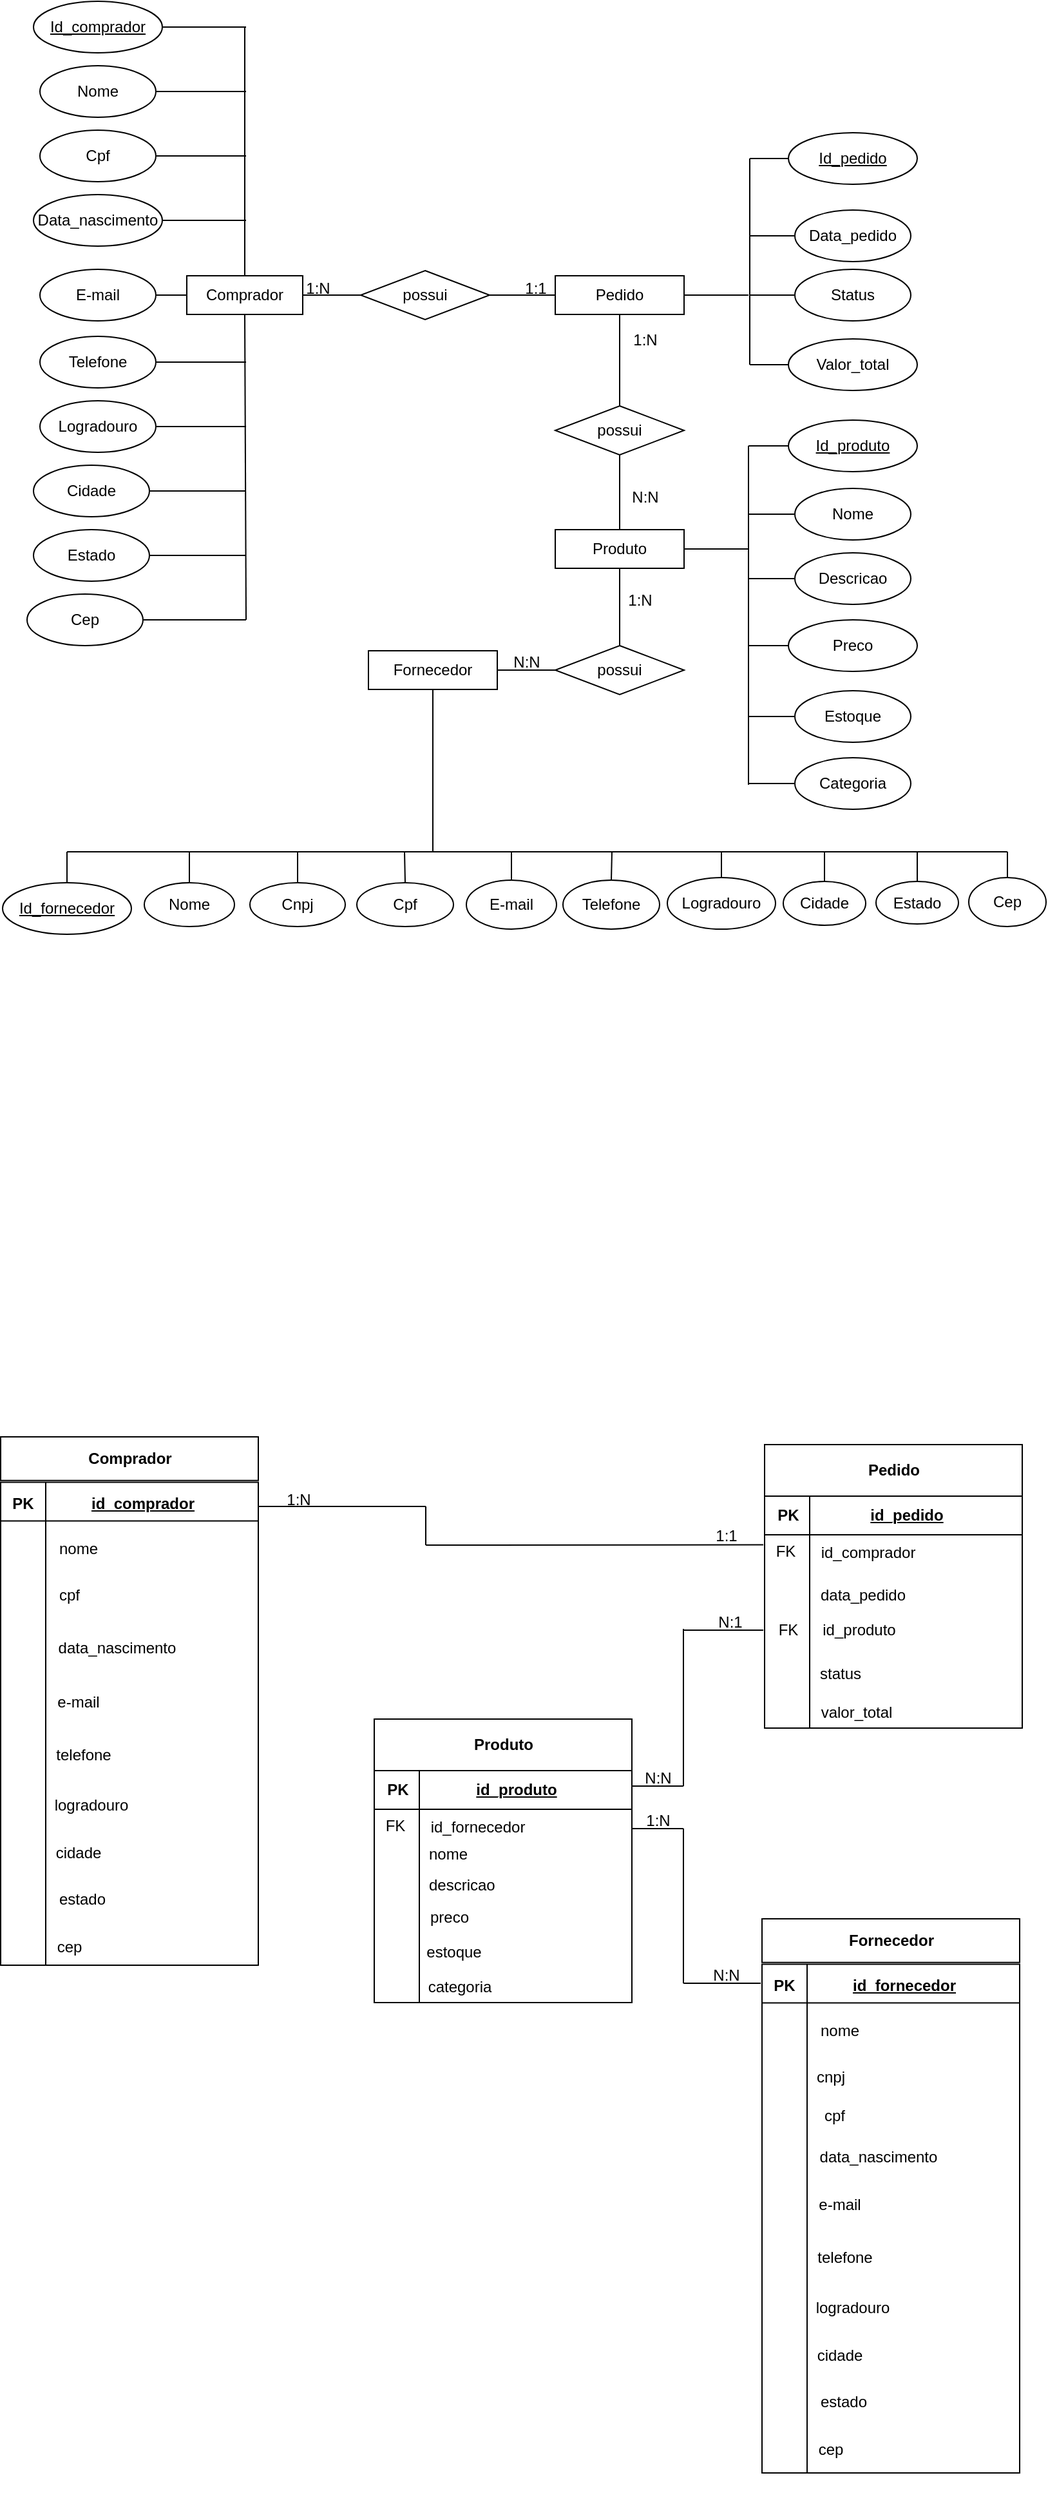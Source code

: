 <mxfile version="28.2.0">
  <diagram name="Page-1" id="klOW0fWomTTRHvFjrmOq">
    <mxGraphModel dx="1186" dy="760" grid="1" gridSize="10" guides="1" tooltips="1" connect="1" arrows="1" fold="1" page="1" pageScale="1" pageWidth="827" pageHeight="1169" math="0" shadow="0">
      <root>
        <mxCell id="0" />
        <mxCell id="1" parent="0" />
        <mxCell id="5cNKuP7w2Ry2RBboYxml-1" value="Comprador" style="rounded=0;whiteSpace=wrap;html=1;" vertex="1" parent="1">
          <mxGeometry x="154" y="293" width="90" height="30" as="geometry" />
        </mxCell>
        <mxCell id="5cNKuP7w2Ry2RBboYxml-2" value="&lt;u&gt;Id_comprador&lt;/u&gt;" style="ellipse;whiteSpace=wrap;html=1;" vertex="1" parent="1">
          <mxGeometry x="35" y="80" width="100" height="40" as="geometry" />
        </mxCell>
        <mxCell id="5cNKuP7w2Ry2RBboYxml-3" value="E-mail" style="ellipse;whiteSpace=wrap;html=1;" vertex="1" parent="1">
          <mxGeometry x="40" y="288" width="90" height="40" as="geometry" />
        </mxCell>
        <mxCell id="5cNKuP7w2Ry2RBboYxml-4" value="Nome" style="ellipse;whiteSpace=wrap;html=1;" vertex="1" parent="1">
          <mxGeometry x="40" y="130" width="90" height="40" as="geometry" />
        </mxCell>
        <mxCell id="5cNKuP7w2Ry2RBboYxml-5" value="Cpf" style="ellipse;whiteSpace=wrap;html=1;" vertex="1" parent="1">
          <mxGeometry x="40" y="180" width="90" height="40" as="geometry" />
        </mxCell>
        <mxCell id="5cNKuP7w2Ry2RBboYxml-6" value="Data_nascimento" style="ellipse;whiteSpace=wrap;html=1;" vertex="1" parent="1">
          <mxGeometry x="35" y="230" width="100" height="40" as="geometry" />
        </mxCell>
        <mxCell id="5cNKuP7w2Ry2RBboYxml-7" value="Telefone" style="ellipse;whiteSpace=wrap;html=1;" vertex="1" parent="1">
          <mxGeometry x="40" y="340" width="90" height="40" as="geometry" />
        </mxCell>
        <mxCell id="5cNKuP7w2Ry2RBboYxml-8" value="Logradouro" style="ellipse;whiteSpace=wrap;html=1;" vertex="1" parent="1">
          <mxGeometry x="40" y="390" width="90" height="40" as="geometry" />
        </mxCell>
        <mxCell id="5cNKuP7w2Ry2RBboYxml-9" value="Cidade" style="ellipse;whiteSpace=wrap;html=1;" vertex="1" parent="1">
          <mxGeometry x="35" y="440" width="90" height="40" as="geometry" />
        </mxCell>
        <mxCell id="5cNKuP7w2Ry2RBboYxml-10" value="Estado" style="ellipse;whiteSpace=wrap;html=1;" vertex="1" parent="1">
          <mxGeometry x="35" y="490" width="90" height="40" as="geometry" />
        </mxCell>
        <mxCell id="5cNKuP7w2Ry2RBboYxml-11" value="Cep" style="ellipse;whiteSpace=wrap;html=1;" vertex="1" parent="1">
          <mxGeometry x="30" y="540" width="90" height="40" as="geometry" />
        </mxCell>
        <mxCell id="5cNKuP7w2Ry2RBboYxml-12" style="edgeStyle=orthogonalEdgeStyle;rounded=0;orthogonalLoop=1;jettySize=auto;html=1;exitX=0.5;exitY=1;exitDx=0;exitDy=0;" edge="1" parent="1" source="5cNKuP7w2Ry2RBboYxml-10" target="5cNKuP7w2Ry2RBboYxml-10">
          <mxGeometry relative="1" as="geometry" />
        </mxCell>
        <mxCell id="5cNKuP7w2Ry2RBboYxml-13" value="" style="endArrow=none;html=1;rounded=0;exitX=1;exitY=0.5;exitDx=0;exitDy=0;" edge="1" parent="1" source="5cNKuP7w2Ry2RBboYxml-2">
          <mxGeometry width="50" height="50" relative="1" as="geometry">
            <mxPoint x="250" y="130" as="sourcePoint" />
            <mxPoint x="200" y="100" as="targetPoint" />
          </mxGeometry>
        </mxCell>
        <mxCell id="5cNKuP7w2Ry2RBboYxml-14" value="" style="endArrow=none;html=1;rounded=0;exitX=0.5;exitY=0;exitDx=0;exitDy=0;" edge="1" parent="1" source="5cNKuP7w2Ry2RBboYxml-1">
          <mxGeometry width="50" height="50" relative="1" as="geometry">
            <mxPoint x="530" y="350" as="sourcePoint" />
            <mxPoint x="199" y="100" as="targetPoint" />
          </mxGeometry>
        </mxCell>
        <mxCell id="5cNKuP7w2Ry2RBboYxml-15" value="" style="endArrow=none;html=1;rounded=0;exitX=1;exitY=0.5;exitDx=0;exitDy=0;" edge="1" parent="1" source="5cNKuP7w2Ry2RBboYxml-4">
          <mxGeometry width="50" height="50" relative="1" as="geometry">
            <mxPoint x="530" y="250" as="sourcePoint" />
            <mxPoint x="200" y="150" as="targetPoint" />
          </mxGeometry>
        </mxCell>
        <mxCell id="5cNKuP7w2Ry2RBboYxml-16" value="" style="endArrow=none;html=1;rounded=0;exitX=1;exitY=0.5;exitDx=0;exitDy=0;" edge="1" parent="1" source="5cNKuP7w2Ry2RBboYxml-5">
          <mxGeometry width="50" height="50" relative="1" as="geometry">
            <mxPoint x="530" y="150" as="sourcePoint" />
            <mxPoint x="200" y="200" as="targetPoint" />
          </mxGeometry>
        </mxCell>
        <mxCell id="5cNKuP7w2Ry2RBboYxml-17" value="" style="endArrow=none;html=1;rounded=0;exitX=1;exitY=0.5;exitDx=0;exitDy=0;" edge="1" parent="1" source="5cNKuP7w2Ry2RBboYxml-6">
          <mxGeometry width="50" height="50" relative="1" as="geometry">
            <mxPoint x="530" y="150" as="sourcePoint" />
            <mxPoint x="200" y="250" as="targetPoint" />
          </mxGeometry>
        </mxCell>
        <mxCell id="5cNKuP7w2Ry2RBboYxml-18" value="" style="endArrow=none;html=1;rounded=0;exitX=1;exitY=0.5;exitDx=0;exitDy=0;entryX=0;entryY=0.5;entryDx=0;entryDy=0;" edge="1" parent="1" source="5cNKuP7w2Ry2RBboYxml-3" target="5cNKuP7w2Ry2RBboYxml-1">
          <mxGeometry width="50" height="50" relative="1" as="geometry">
            <mxPoint x="530" y="450" as="sourcePoint" />
            <mxPoint x="154" y="297" as="targetPoint" />
          </mxGeometry>
        </mxCell>
        <mxCell id="5cNKuP7w2Ry2RBboYxml-19" value="" style="endArrow=none;html=1;rounded=0;entryX=0.5;entryY=1;entryDx=0;entryDy=0;" edge="1" parent="1" target="5cNKuP7w2Ry2RBboYxml-1">
          <mxGeometry width="50" height="50" relative="1" as="geometry">
            <mxPoint x="200" y="560" as="sourcePoint" />
            <mxPoint x="580" y="400" as="targetPoint" />
          </mxGeometry>
        </mxCell>
        <mxCell id="5cNKuP7w2Ry2RBboYxml-20" value="" style="endArrow=none;html=1;rounded=0;exitX=1;exitY=0.5;exitDx=0;exitDy=0;" edge="1" parent="1" source="5cNKuP7w2Ry2RBboYxml-11">
          <mxGeometry width="50" height="50" relative="1" as="geometry">
            <mxPoint x="530" y="450" as="sourcePoint" />
            <mxPoint x="200" y="560" as="targetPoint" />
          </mxGeometry>
        </mxCell>
        <mxCell id="5cNKuP7w2Ry2RBboYxml-21" value="" style="endArrow=none;html=1;rounded=0;exitX=1;exitY=0.5;exitDx=0;exitDy=0;" edge="1" parent="1" source="5cNKuP7w2Ry2RBboYxml-10">
          <mxGeometry width="50" height="50" relative="1" as="geometry">
            <mxPoint x="530" y="450" as="sourcePoint" />
            <mxPoint x="200" y="510" as="targetPoint" />
          </mxGeometry>
        </mxCell>
        <mxCell id="5cNKuP7w2Ry2RBboYxml-22" value="" style="endArrow=none;html=1;rounded=0;exitX=1;exitY=0.5;exitDx=0;exitDy=0;" edge="1" parent="1" source="5cNKuP7w2Ry2RBboYxml-9">
          <mxGeometry width="50" height="50" relative="1" as="geometry">
            <mxPoint x="530" y="450" as="sourcePoint" />
            <mxPoint x="200" y="460" as="targetPoint" />
          </mxGeometry>
        </mxCell>
        <mxCell id="5cNKuP7w2Ry2RBboYxml-23" value="possui" style="rhombus;whiteSpace=wrap;html=1;" vertex="1" parent="1">
          <mxGeometry x="289" y="289" width="100" height="38" as="geometry" />
        </mxCell>
        <mxCell id="5cNKuP7w2Ry2RBboYxml-24" value="" style="endArrow=none;html=1;rounded=0;exitX=1;exitY=0.5;exitDx=0;exitDy=0;" edge="1" parent="1" source="5cNKuP7w2Ry2RBboYxml-8">
          <mxGeometry width="50" height="50" relative="1" as="geometry">
            <mxPoint x="530" y="450" as="sourcePoint" />
            <mxPoint x="200" y="410" as="targetPoint" />
          </mxGeometry>
        </mxCell>
        <mxCell id="5cNKuP7w2Ry2RBboYxml-25" value="" style="endArrow=none;html=1;rounded=0;exitX=1;exitY=0.5;exitDx=0;exitDy=0;" edge="1" parent="1" source="5cNKuP7w2Ry2RBboYxml-7">
          <mxGeometry width="50" height="50" relative="1" as="geometry">
            <mxPoint x="320" y="460" as="sourcePoint" />
            <mxPoint x="200" y="360" as="targetPoint" />
          </mxGeometry>
        </mxCell>
        <mxCell id="5cNKuP7w2Ry2RBboYxml-26" value="" style="endArrow=none;html=1;rounded=0;exitX=1;exitY=0.5;exitDx=0;exitDy=0;entryX=0;entryY=0.5;entryDx=0;entryDy=0;" edge="1" parent="1" source="5cNKuP7w2Ry2RBboYxml-1" target="5cNKuP7w2Ry2RBboYxml-23">
          <mxGeometry width="50" height="50" relative="1" as="geometry">
            <mxPoint x="320" y="460" as="sourcePoint" />
            <mxPoint x="370" y="410" as="targetPoint" />
          </mxGeometry>
        </mxCell>
        <mxCell id="5cNKuP7w2Ry2RBboYxml-27" value="1:N" style="text;html=1;align=center;verticalAlign=middle;whiteSpace=wrap;rounded=0;" vertex="1" parent="1">
          <mxGeometry x="226" y="288" width="60" height="30" as="geometry" />
        </mxCell>
        <mxCell id="5cNKuP7w2Ry2RBboYxml-28" value="Pedido" style="rounded=0;whiteSpace=wrap;html=1;" vertex="1" parent="1">
          <mxGeometry x="440" y="293" width="100" height="30" as="geometry" />
        </mxCell>
        <mxCell id="5cNKuP7w2Ry2RBboYxml-29" value="" style="endArrow=none;html=1;rounded=0;entryX=1;entryY=0.5;entryDx=0;entryDy=0;exitX=0;exitY=0.5;exitDx=0;exitDy=0;" edge="1" parent="1" source="5cNKuP7w2Ry2RBboYxml-28" target="5cNKuP7w2Ry2RBboYxml-23">
          <mxGeometry width="50" height="50" relative="1" as="geometry">
            <mxPoint x="320" y="460" as="sourcePoint" />
            <mxPoint x="370" y="410" as="targetPoint" />
          </mxGeometry>
        </mxCell>
        <mxCell id="5cNKuP7w2Ry2RBboYxml-30" value="1:1" style="text;html=1;align=center;verticalAlign=middle;whiteSpace=wrap;rounded=0;" vertex="1" parent="1">
          <mxGeometry x="395" y="288" width="60" height="30" as="geometry" />
        </mxCell>
        <mxCell id="5cNKuP7w2Ry2RBboYxml-31" value="&lt;u&gt;Id_pedido&lt;/u&gt;" style="ellipse;whiteSpace=wrap;html=1;" vertex="1" parent="1">
          <mxGeometry x="621" y="182" width="100" height="40" as="geometry" />
        </mxCell>
        <mxCell id="5cNKuP7w2Ry2RBboYxml-32" value="Data_pedido" style="ellipse;whiteSpace=wrap;html=1;" vertex="1" parent="1">
          <mxGeometry x="626" y="242" width="90" height="40" as="geometry" />
        </mxCell>
        <mxCell id="5cNKuP7w2Ry2RBboYxml-33" value="Status" style="ellipse;whiteSpace=wrap;html=1;" vertex="1" parent="1">
          <mxGeometry x="626" y="288" width="90" height="40" as="geometry" />
        </mxCell>
        <mxCell id="5cNKuP7w2Ry2RBboYxml-34" value="Valor_total" style="ellipse;whiteSpace=wrap;html=1;" vertex="1" parent="1">
          <mxGeometry x="621" y="342" width="100" height="40" as="geometry" />
        </mxCell>
        <mxCell id="5cNKuP7w2Ry2RBboYxml-35" value="" style="endArrow=none;html=1;rounded=0;" edge="1" parent="1">
          <mxGeometry width="50" height="50" relative="1" as="geometry">
            <mxPoint x="591" y="362" as="sourcePoint" />
            <mxPoint x="591" y="202" as="targetPoint" />
          </mxGeometry>
        </mxCell>
        <mxCell id="5cNKuP7w2Ry2RBboYxml-36" value="" style="endArrow=none;html=1;rounded=0;exitX=0;exitY=0.5;exitDx=0;exitDy=0;" edge="1" parent="1" source="5cNKuP7w2Ry2RBboYxml-34">
          <mxGeometry width="50" height="50" relative="1" as="geometry">
            <mxPoint x="561" y="412" as="sourcePoint" />
            <mxPoint x="591" y="362" as="targetPoint" />
          </mxGeometry>
        </mxCell>
        <mxCell id="5cNKuP7w2Ry2RBboYxml-37" value="" style="endArrow=none;html=1;rounded=0;exitX=0;exitY=0.5;exitDx=0;exitDy=0;" edge="1" parent="1" source="5cNKuP7w2Ry2RBboYxml-31">
          <mxGeometry width="50" height="50" relative="1" as="geometry">
            <mxPoint x="561" y="412" as="sourcePoint" />
            <mxPoint x="591" y="202" as="targetPoint" />
          </mxGeometry>
        </mxCell>
        <mxCell id="5cNKuP7w2Ry2RBboYxml-38" value="" style="endArrow=none;html=1;rounded=0;entryX=0;entryY=0.5;entryDx=0;entryDy=0;" edge="1" parent="1" target="5cNKuP7w2Ry2RBboYxml-32">
          <mxGeometry width="50" height="50" relative="1" as="geometry">
            <mxPoint x="591" y="262" as="sourcePoint" />
            <mxPoint x="611" y="362" as="targetPoint" />
          </mxGeometry>
        </mxCell>
        <mxCell id="5cNKuP7w2Ry2RBboYxml-39" value="" style="endArrow=none;html=1;rounded=0;entryX=0;entryY=0.5;entryDx=0;entryDy=0;" edge="1" parent="1" target="5cNKuP7w2Ry2RBboYxml-33">
          <mxGeometry width="50" height="50" relative="1" as="geometry">
            <mxPoint x="591" y="308" as="sourcePoint" />
            <mxPoint x="611" y="368" as="targetPoint" />
          </mxGeometry>
        </mxCell>
        <mxCell id="5cNKuP7w2Ry2RBboYxml-40" value="" style="endArrow=none;html=1;rounded=0;exitX=1;exitY=0.5;exitDx=0;exitDy=0;" edge="1" parent="1" source="5cNKuP7w2Ry2RBboYxml-28">
          <mxGeometry width="50" height="50" relative="1" as="geometry">
            <mxPoint x="530" y="430" as="sourcePoint" />
            <mxPoint x="590" y="308" as="targetPoint" />
          </mxGeometry>
        </mxCell>
        <mxCell id="5cNKuP7w2Ry2RBboYxml-41" value="possui" style="rhombus;whiteSpace=wrap;html=1;" vertex="1" parent="1">
          <mxGeometry x="440" y="394" width="100" height="38" as="geometry" />
        </mxCell>
        <mxCell id="5cNKuP7w2Ry2RBboYxml-42" value="" style="endArrow=none;html=1;rounded=0;entryX=0.5;entryY=1;entryDx=0;entryDy=0;exitX=0.5;exitY=0;exitDx=0;exitDy=0;" edge="1" parent="1" source="5cNKuP7w2Ry2RBboYxml-41" target="5cNKuP7w2Ry2RBboYxml-28">
          <mxGeometry width="50" height="50" relative="1" as="geometry">
            <mxPoint x="530" y="430" as="sourcePoint" />
            <mxPoint x="580" y="380" as="targetPoint" />
          </mxGeometry>
        </mxCell>
        <mxCell id="5cNKuP7w2Ry2RBboYxml-43" value="1:N" style="text;html=1;align=center;verticalAlign=middle;whiteSpace=wrap;rounded=0;" vertex="1" parent="1">
          <mxGeometry x="480" y="328" width="60" height="30" as="geometry" />
        </mxCell>
        <mxCell id="5cNKuP7w2Ry2RBboYxml-44" value="Produto" style="rounded=0;whiteSpace=wrap;html=1;" vertex="1" parent="1">
          <mxGeometry x="440" y="490" width="100" height="30" as="geometry" />
        </mxCell>
        <mxCell id="5cNKuP7w2Ry2RBboYxml-45" value="" style="endArrow=none;html=1;rounded=0;exitX=0.5;exitY=1;exitDx=0;exitDy=0;entryX=0.5;entryY=0;entryDx=0;entryDy=0;" edge="1" parent="1" source="5cNKuP7w2Ry2RBboYxml-41" target="5cNKuP7w2Ry2RBboYxml-44">
          <mxGeometry width="50" height="50" relative="1" as="geometry">
            <mxPoint x="530" y="430" as="sourcePoint" />
            <mxPoint x="580" y="380" as="targetPoint" />
          </mxGeometry>
        </mxCell>
        <mxCell id="5cNKuP7w2Ry2RBboYxml-46" value="N:N" style="text;html=1;align=center;verticalAlign=middle;whiteSpace=wrap;rounded=0;" vertex="1" parent="1">
          <mxGeometry x="480" y="450" width="60" height="30" as="geometry" />
        </mxCell>
        <mxCell id="5cNKuP7w2Ry2RBboYxml-47" value="possui" style="rhombus;whiteSpace=wrap;html=1;" vertex="1" parent="1">
          <mxGeometry x="440" y="580" width="100" height="38" as="geometry" />
        </mxCell>
        <mxCell id="5cNKuP7w2Ry2RBboYxml-48" value="&lt;u&gt;Id_produto&lt;/u&gt;" style="ellipse;whiteSpace=wrap;html=1;" vertex="1" parent="1">
          <mxGeometry x="621" y="405" width="100" height="40" as="geometry" />
        </mxCell>
        <mxCell id="5cNKuP7w2Ry2RBboYxml-49" value="Estoque" style="ellipse;whiteSpace=wrap;html=1;" vertex="1" parent="1">
          <mxGeometry x="626" y="615" width="90" height="40" as="geometry" />
        </mxCell>
        <mxCell id="5cNKuP7w2Ry2RBboYxml-50" value="Nome" style="ellipse;whiteSpace=wrap;html=1;" vertex="1" parent="1">
          <mxGeometry x="626" y="458" width="90" height="40" as="geometry" />
        </mxCell>
        <mxCell id="5cNKuP7w2Ry2RBboYxml-51" value="Descricao" style="ellipse;whiteSpace=wrap;html=1;" vertex="1" parent="1">
          <mxGeometry x="626" y="508" width="90" height="40" as="geometry" />
        </mxCell>
        <mxCell id="5cNKuP7w2Ry2RBboYxml-52" value="Preco" style="ellipse;whiteSpace=wrap;html=1;" vertex="1" parent="1">
          <mxGeometry x="621" y="560" width="100" height="40" as="geometry" />
        </mxCell>
        <mxCell id="5cNKuP7w2Ry2RBboYxml-53" value="Categoria" style="ellipse;whiteSpace=wrap;html=1;" vertex="1" parent="1">
          <mxGeometry x="626" y="667" width="90" height="40" as="geometry" />
        </mxCell>
        <mxCell id="5cNKuP7w2Ry2RBboYxml-54" value="Fornecedor" style="rounded=0;whiteSpace=wrap;html=1;" vertex="1" parent="1">
          <mxGeometry x="295" y="584" width="100" height="30" as="geometry" />
        </mxCell>
        <mxCell id="5cNKuP7w2Ry2RBboYxml-55" value="" style="endArrow=none;html=1;rounded=0;" edge="1" parent="1">
          <mxGeometry width="50" height="50" relative="1" as="geometry">
            <mxPoint x="590" y="688" as="sourcePoint" />
            <mxPoint x="590" y="425" as="targetPoint" />
          </mxGeometry>
        </mxCell>
        <mxCell id="5cNKuP7w2Ry2RBboYxml-56" value="" style="endArrow=none;html=1;rounded=0;exitX=0;exitY=0.5;exitDx=0;exitDy=0;" edge="1" parent="1" source="5cNKuP7w2Ry2RBboYxml-48">
          <mxGeometry width="50" height="50" relative="1" as="geometry">
            <mxPoint x="621" y="424" as="sourcePoint" />
            <mxPoint x="590" y="425" as="targetPoint" />
          </mxGeometry>
        </mxCell>
        <mxCell id="5cNKuP7w2Ry2RBboYxml-57" value="" style="endArrow=none;html=1;rounded=0;entryX=0.5;entryY=1;entryDx=0;entryDy=0;" edge="1" parent="1" source="5cNKuP7w2Ry2RBboYxml-47" target="5cNKuP7w2Ry2RBboYxml-44">
          <mxGeometry width="50" height="50" relative="1" as="geometry">
            <mxPoint x="290" y="480" as="sourcePoint" />
            <mxPoint x="340" y="430" as="targetPoint" />
          </mxGeometry>
        </mxCell>
        <mxCell id="5cNKuP7w2Ry2RBboYxml-58" value="" style="endArrow=none;html=1;rounded=0;exitX=1;exitY=0.5;exitDx=0;exitDy=0;entryX=0;entryY=0.5;entryDx=0;entryDy=0;" edge="1" parent="1" source="5cNKuP7w2Ry2RBboYxml-54" target="5cNKuP7w2Ry2RBboYxml-47">
          <mxGeometry width="50" height="50" relative="1" as="geometry">
            <mxPoint x="290" y="480" as="sourcePoint" />
            <mxPoint x="340" y="430" as="targetPoint" />
          </mxGeometry>
        </mxCell>
        <mxCell id="5cNKuP7w2Ry2RBboYxml-59" value="" style="endArrow=none;html=1;rounded=0;entryX=1;entryY=0.5;entryDx=0;entryDy=0;" edge="1" parent="1" target="5cNKuP7w2Ry2RBboYxml-44">
          <mxGeometry width="50" height="50" relative="1" as="geometry">
            <mxPoint x="590" y="505" as="sourcePoint" />
            <mxPoint x="340" y="430" as="targetPoint" />
          </mxGeometry>
        </mxCell>
        <mxCell id="5cNKuP7w2Ry2RBboYxml-60" value="" style="endArrow=none;html=1;rounded=0;entryX=0;entryY=0.5;entryDx=0;entryDy=0;" edge="1" parent="1" target="5cNKuP7w2Ry2RBboYxml-50">
          <mxGeometry width="50" height="50" relative="1" as="geometry">
            <mxPoint x="590" y="478" as="sourcePoint" />
            <mxPoint x="340" y="408" as="targetPoint" />
          </mxGeometry>
        </mxCell>
        <mxCell id="5cNKuP7w2Ry2RBboYxml-61" value="" style="endArrow=none;html=1;rounded=0;entryX=0;entryY=0.5;entryDx=0;entryDy=0;" edge="1" parent="1" target="5cNKuP7w2Ry2RBboYxml-52">
          <mxGeometry width="50" height="50" relative="1" as="geometry">
            <mxPoint x="590" y="580" as="sourcePoint" />
            <mxPoint x="340" y="408" as="targetPoint" />
          </mxGeometry>
        </mxCell>
        <mxCell id="5cNKuP7w2Ry2RBboYxml-62" value="" style="endArrow=none;html=1;rounded=0;entryX=0;entryY=0.5;entryDx=0;entryDy=0;" edge="1" parent="1" target="5cNKuP7w2Ry2RBboYxml-51">
          <mxGeometry width="50" height="50" relative="1" as="geometry">
            <mxPoint x="590" y="528" as="sourcePoint" />
            <mxPoint x="340" y="408" as="targetPoint" />
          </mxGeometry>
        </mxCell>
        <mxCell id="5cNKuP7w2Ry2RBboYxml-63" value="" style="endArrow=none;html=1;rounded=0;entryX=0;entryY=0.5;entryDx=0;entryDy=0;" edge="1" parent="1" target="5cNKuP7w2Ry2RBboYxml-49">
          <mxGeometry width="50" height="50" relative="1" as="geometry">
            <mxPoint x="590" y="635" as="sourcePoint" />
            <mxPoint x="627" y="634" as="targetPoint" />
          </mxGeometry>
        </mxCell>
        <mxCell id="5cNKuP7w2Ry2RBboYxml-64" value="" style="endArrow=none;html=1;rounded=0;entryX=0;entryY=0.5;entryDx=0;entryDy=0;" edge="1" parent="1">
          <mxGeometry width="50" height="50" relative="1" as="geometry">
            <mxPoint x="590" y="687" as="sourcePoint" />
            <mxPoint x="626" y="687" as="targetPoint" />
          </mxGeometry>
        </mxCell>
        <mxCell id="5cNKuP7w2Ry2RBboYxml-65" value="&lt;u&gt;Id_fornecedor&lt;/u&gt;" style="ellipse;whiteSpace=wrap;html=1;" vertex="1" parent="1">
          <mxGeometry x="11" y="764" width="100" height="40" as="geometry" />
        </mxCell>
        <mxCell id="5cNKuP7w2Ry2RBboYxml-66" value="E-mail" style="ellipse;whiteSpace=wrap;html=1;" vertex="1" parent="1">
          <mxGeometry x="371" y="762" width="70" height="38" as="geometry" />
        </mxCell>
        <mxCell id="5cNKuP7w2Ry2RBboYxml-67" value="Nome" style="ellipse;whiteSpace=wrap;html=1;" vertex="1" parent="1">
          <mxGeometry x="121" y="764" width="70" height="34" as="geometry" />
        </mxCell>
        <mxCell id="5cNKuP7w2Ry2RBboYxml-68" value="Cnpj" style="ellipse;whiteSpace=wrap;html=1;" vertex="1" parent="1">
          <mxGeometry x="203" y="764" width="74" height="34" as="geometry" />
        </mxCell>
        <mxCell id="5cNKuP7w2Ry2RBboYxml-69" value="Cpf" style="ellipse;whiteSpace=wrap;html=1;" vertex="1" parent="1">
          <mxGeometry x="286" y="764" width="75" height="34" as="geometry" />
        </mxCell>
        <mxCell id="5cNKuP7w2Ry2RBboYxml-70" value="Telefone" style="ellipse;whiteSpace=wrap;html=1;" vertex="1" parent="1">
          <mxGeometry x="446" y="762" width="75" height="38" as="geometry" />
        </mxCell>
        <mxCell id="5cNKuP7w2Ry2RBboYxml-71" value="Logradouro" style="ellipse;whiteSpace=wrap;html=1;" vertex="1" parent="1">
          <mxGeometry x="527" y="760" width="84" height="40" as="geometry" />
        </mxCell>
        <mxCell id="5cNKuP7w2Ry2RBboYxml-72" value="Cidade" style="ellipse;whiteSpace=wrap;html=1;" vertex="1" parent="1">
          <mxGeometry x="617" y="763" width="64" height="34" as="geometry" />
        </mxCell>
        <mxCell id="5cNKuP7w2Ry2RBboYxml-73" value="Estado" style="ellipse;whiteSpace=wrap;html=1;" vertex="1" parent="1">
          <mxGeometry x="689" y="763" width="64" height="33" as="geometry" />
        </mxCell>
        <mxCell id="5cNKuP7w2Ry2RBboYxml-74" value="Cep" style="ellipse;whiteSpace=wrap;html=1;" vertex="1" parent="1">
          <mxGeometry x="761" y="760" width="60" height="38" as="geometry" />
        </mxCell>
        <mxCell id="5cNKuP7w2Ry2RBboYxml-75" value="" style="endArrow=none;html=1;rounded=0;" edge="1" parent="1">
          <mxGeometry width="50" height="50" relative="1" as="geometry">
            <mxPoint x="61" y="740" as="sourcePoint" />
            <mxPoint x="791" y="740" as="targetPoint" />
          </mxGeometry>
        </mxCell>
        <mxCell id="5cNKuP7w2Ry2RBboYxml-76" value="" style="endArrow=none;html=1;rounded=0;exitX=0.5;exitY=0;exitDx=0;exitDy=0;" edge="1" parent="1" source="5cNKuP7w2Ry2RBboYxml-65">
          <mxGeometry width="50" height="50" relative="1" as="geometry">
            <mxPoint x="521" y="820" as="sourcePoint" />
            <mxPoint x="61" y="740" as="targetPoint" />
          </mxGeometry>
        </mxCell>
        <mxCell id="5cNKuP7w2Ry2RBboYxml-77" value="" style="endArrow=none;html=1;rounded=0;exitX=0.5;exitY=0;exitDx=0;exitDy=0;" edge="1" parent="1" source="5cNKuP7w2Ry2RBboYxml-67">
          <mxGeometry width="50" height="50" relative="1" as="geometry">
            <mxPoint x="521" y="720" as="sourcePoint" />
            <mxPoint x="156" y="740" as="targetPoint" />
          </mxGeometry>
        </mxCell>
        <mxCell id="5cNKuP7w2Ry2RBboYxml-78" value="" style="endArrow=none;html=1;rounded=0;entryX=0.5;entryY=1;entryDx=0;entryDy=0;" edge="1" parent="1" target="5cNKuP7w2Ry2RBboYxml-54">
          <mxGeometry width="50" height="50" relative="1" as="geometry">
            <mxPoint x="345" y="740" as="sourcePoint" />
            <mxPoint x="580" y="670" as="targetPoint" />
          </mxGeometry>
        </mxCell>
        <mxCell id="5cNKuP7w2Ry2RBboYxml-79" value="" style="endArrow=none;html=1;rounded=0;exitX=0.5;exitY=0;exitDx=0;exitDy=0;" edge="1" parent="1" source="5cNKuP7w2Ry2RBboYxml-73">
          <mxGeometry width="50" height="50" relative="1" as="geometry">
            <mxPoint x="521" y="620" as="sourcePoint" />
            <mxPoint x="721" y="740" as="targetPoint" />
          </mxGeometry>
        </mxCell>
        <mxCell id="5cNKuP7w2Ry2RBboYxml-80" value="" style="endArrow=none;html=1;rounded=0;exitX=0.5;exitY=0;exitDx=0;exitDy=0;" edge="1" parent="1" source="5cNKuP7w2Ry2RBboYxml-68">
          <mxGeometry width="50" height="50" relative="1" as="geometry">
            <mxPoint x="521" y="420" as="sourcePoint" />
            <mxPoint x="240" y="740" as="targetPoint" />
          </mxGeometry>
        </mxCell>
        <mxCell id="5cNKuP7w2Ry2RBboYxml-81" value="" style="endArrow=none;html=1;rounded=0;exitX=0.5;exitY=0;exitDx=0;exitDy=0;" edge="1" parent="1" source="5cNKuP7w2Ry2RBboYxml-69">
          <mxGeometry width="50" height="50" relative="1" as="geometry">
            <mxPoint x="322.5" y="764" as="sourcePoint" />
            <mxPoint x="323" y="740" as="targetPoint" />
          </mxGeometry>
        </mxCell>
        <mxCell id="5cNKuP7w2Ry2RBboYxml-82" value="" style="endArrow=none;html=1;rounded=0;exitX=0.5;exitY=0;exitDx=0;exitDy=0;" edge="1" parent="1" source="5cNKuP7w2Ry2RBboYxml-66">
          <mxGeometry width="50" height="50" relative="1" as="geometry">
            <mxPoint x="521" y="620" as="sourcePoint" />
            <mxPoint x="406" y="740" as="targetPoint" />
          </mxGeometry>
        </mxCell>
        <mxCell id="5cNKuP7w2Ry2RBboYxml-83" value="" style="endArrow=none;html=1;rounded=0;exitX=0.5;exitY=0;exitDx=0;exitDy=0;" edge="1" parent="1" source="5cNKuP7w2Ry2RBboYxml-70">
          <mxGeometry width="50" height="50" relative="1" as="geometry">
            <mxPoint x="521" y="620" as="sourcePoint" />
            <mxPoint x="484" y="740" as="targetPoint" />
          </mxGeometry>
        </mxCell>
        <mxCell id="5cNKuP7w2Ry2RBboYxml-84" value="" style="endArrow=none;html=1;rounded=0;exitX=0.5;exitY=0;exitDx=0;exitDy=0;" edge="1" parent="1" source="5cNKuP7w2Ry2RBboYxml-71">
          <mxGeometry width="50" height="50" relative="1" as="geometry">
            <mxPoint x="521" y="620" as="sourcePoint" />
            <mxPoint x="569" y="740" as="targetPoint" />
          </mxGeometry>
        </mxCell>
        <mxCell id="5cNKuP7w2Ry2RBboYxml-85" value="" style="endArrow=none;html=1;rounded=0;exitX=0.5;exitY=0;exitDx=0;exitDy=0;" edge="1" parent="1" source="5cNKuP7w2Ry2RBboYxml-72">
          <mxGeometry width="50" height="50" relative="1" as="geometry">
            <mxPoint x="521" y="620" as="sourcePoint" />
            <mxPoint x="649" y="740" as="targetPoint" />
          </mxGeometry>
        </mxCell>
        <mxCell id="5cNKuP7w2Ry2RBboYxml-86" value="1:N" style="text;html=1;align=center;verticalAlign=middle;whiteSpace=wrap;rounded=0;" vertex="1" parent="1">
          <mxGeometry x="476" y="530" width="60" height="30" as="geometry" />
        </mxCell>
        <mxCell id="5cNKuP7w2Ry2RBboYxml-87" value="N:N" style="text;html=1;align=center;verticalAlign=middle;whiteSpace=wrap;rounded=0;" vertex="1" parent="1">
          <mxGeometry x="388" y="578" width="60" height="30" as="geometry" />
        </mxCell>
        <mxCell id="5cNKuP7w2Ry2RBboYxml-88" value="" style="endArrow=none;html=1;rounded=0;exitX=0.5;exitY=0;exitDx=0;exitDy=0;" edge="1" parent="1" source="5cNKuP7w2Ry2RBboYxml-74">
          <mxGeometry width="50" height="50" relative="1" as="geometry">
            <mxPoint x="521" y="650" as="sourcePoint" />
            <mxPoint x="791" y="740" as="targetPoint" />
          </mxGeometry>
        </mxCell>
        <mxCell id="5cNKuP7w2Ry2RBboYxml-89" value="" style="group" vertex="1" connectable="0" parent="1">
          <mxGeometry x="602.5" y="1200" width="200" height="240" as="geometry" />
        </mxCell>
        <mxCell id="5cNKuP7w2Ry2RBboYxml-90" value="" style="shape=internalStorage;whiteSpace=wrap;html=1;backgroundOutline=1;dx=35;dy=30;" vertex="1" parent="5cNKuP7w2Ry2RBboYxml-89">
          <mxGeometry y="40" width="200" height="180" as="geometry" />
        </mxCell>
        <mxCell id="5cNKuP7w2Ry2RBboYxml-91" value="&lt;b&gt;Pedido&lt;/b&gt;" style="rounded=0;whiteSpace=wrap;html=1;" vertex="1" parent="5cNKuP7w2Ry2RBboYxml-89">
          <mxGeometry width="200" height="40" as="geometry" />
        </mxCell>
        <mxCell id="5cNKuP7w2Ry2RBboYxml-92" value="&lt;b&gt;&lt;u&gt;id_pedido&lt;/u&gt;&lt;/b&gt;" style="text;html=1;align=center;verticalAlign=middle;whiteSpace=wrap;rounded=0;" vertex="1" parent="5cNKuP7w2Ry2RBboYxml-89">
          <mxGeometry x="80" y="40" width="60" height="30" as="geometry" />
        </mxCell>
        <mxCell id="5cNKuP7w2Ry2RBboYxml-93" value="&lt;b&gt;PK&lt;/b&gt;" style="text;html=1;align=center;verticalAlign=middle;whiteSpace=wrap;rounded=0;" vertex="1" parent="5cNKuP7w2Ry2RBboYxml-89">
          <mxGeometry x="4" y="45" width="27.5" height="20" as="geometry" />
        </mxCell>
        <mxCell id="5cNKuP7w2Ry2RBboYxml-94" value="id_comprador" style="text;html=1;align=center;verticalAlign=middle;whiteSpace=wrap;rounded=0;" vertex="1" parent="5cNKuP7w2Ry2RBboYxml-89">
          <mxGeometry x="50" y="69" width="60" height="30" as="geometry" />
        </mxCell>
        <mxCell id="5cNKuP7w2Ry2RBboYxml-95" value="FK" style="text;html=1;align=center;verticalAlign=middle;whiteSpace=wrap;rounded=0;" vertex="1" parent="5cNKuP7w2Ry2RBboYxml-89">
          <mxGeometry x="6.75" y="73" width="20" height="20" as="geometry" />
        </mxCell>
        <mxCell id="5cNKuP7w2Ry2RBboYxml-96" value="data_pedido" style="text;html=1;align=center;verticalAlign=middle;whiteSpace=wrap;rounded=0;" vertex="1" parent="5cNKuP7w2Ry2RBboYxml-89">
          <mxGeometry x="46" y="102" width="60" height="30" as="geometry" />
        </mxCell>
        <mxCell id="5cNKuP7w2Ry2RBboYxml-97" value="status" style="text;html=1;align=center;verticalAlign=middle;whiteSpace=wrap;rounded=0;" vertex="1" parent="5cNKuP7w2Ry2RBboYxml-89">
          <mxGeometry x="37.75" y="163" width="43.25" height="30" as="geometry" />
        </mxCell>
        <mxCell id="5cNKuP7w2Ry2RBboYxml-98" value="valor_total" style="text;html=1;align=center;verticalAlign=middle;whiteSpace=wrap;rounded=0;" vertex="1" parent="5cNKuP7w2Ry2RBboYxml-89">
          <mxGeometry x="41" y="193" width="60" height="30" as="geometry" />
        </mxCell>
        <mxCell id="5cNKuP7w2Ry2RBboYxml-99" value="" style="group" vertex="1" connectable="0" parent="1">
          <mxGeometry x="9.5" y="1204" width="200" height="440" as="geometry" />
        </mxCell>
        <mxCell id="5cNKuP7w2Ry2RBboYxml-100" value="" style="shape=internalStorage;whiteSpace=wrap;html=1;backgroundOutline=1;dx=35;dy=30;" vertex="1" parent="5cNKuP7w2Ry2RBboYxml-99">
          <mxGeometry y="25.25" width="200" height="374.75" as="geometry" />
        </mxCell>
        <mxCell id="5cNKuP7w2Ry2RBboYxml-101" value="&lt;b&gt;Comprador&lt;/b&gt;" style="rounded=0;whiteSpace=wrap;html=1;" vertex="1" parent="5cNKuP7w2Ry2RBboYxml-99">
          <mxGeometry y="-10" width="200" height="33.86" as="geometry" />
        </mxCell>
        <mxCell id="5cNKuP7w2Ry2RBboYxml-102" value="&lt;b&gt;&lt;u&gt;id_comprador&lt;/u&gt;&lt;/b&gt;" style="text;html=1;align=center;verticalAlign=middle;whiteSpace=wrap;rounded=0;" vertex="1" parent="5cNKuP7w2Ry2RBboYxml-99">
          <mxGeometry x="80" y="17.419" width="60" height="48.75" as="geometry" />
        </mxCell>
        <mxCell id="5cNKuP7w2Ry2RBboYxml-103" value="&lt;b&gt;PK&lt;/b&gt;" style="text;html=1;align=center;verticalAlign=middle;whiteSpace=wrap;rounded=0;" vertex="1" parent="5cNKuP7w2Ry2RBboYxml-99">
          <mxGeometry x="3" y="25.544" width="27.5" height="32.5" as="geometry" />
        </mxCell>
        <mxCell id="5cNKuP7w2Ry2RBboYxml-104" value="nome" style="text;html=1;align=center;verticalAlign=middle;whiteSpace=wrap;rounded=0;" vertex="1" parent="5cNKuP7w2Ry2RBboYxml-99">
          <mxGeometry x="40" y="61.032" width="40" height="32.5" as="geometry" />
        </mxCell>
        <mxCell id="5cNKuP7w2Ry2RBboYxml-105" value="cpf" style="text;html=1;align=center;verticalAlign=middle;whiteSpace=wrap;rounded=0;" vertex="1" parent="5cNKuP7w2Ry2RBboYxml-99">
          <mxGeometry x="43" y="104.75" width="20" height="16.25" as="geometry" />
        </mxCell>
        <mxCell id="5cNKuP7w2Ry2RBboYxml-106" value="data_nascimento" style="text;html=1;align=center;verticalAlign=middle;whiteSpace=wrap;rounded=0;" vertex="1" parent="5cNKuP7w2Ry2RBboYxml-99">
          <mxGeometry x="70" y="137.25" width="40" height="32.5" as="geometry" />
        </mxCell>
        <mxCell id="5cNKuP7w2Ry2RBboYxml-107" value="e-mail" style="text;html=1;align=center;verticalAlign=middle;whiteSpace=wrap;rounded=0;" vertex="1" parent="5cNKuP7w2Ry2RBboYxml-99">
          <mxGeometry x="40" y="179.815" width="40" height="32.5" as="geometry" />
        </mxCell>
        <mxCell id="5cNKuP7w2Ry2RBboYxml-108" value="telefone" style="text;html=1;align=center;verticalAlign=middle;whiteSpace=wrap;rounded=0;" vertex="1" parent="5cNKuP7w2Ry2RBboYxml-99">
          <mxGeometry x="44" y="221.121" width="40" height="32.5" as="geometry" />
        </mxCell>
        <mxCell id="5cNKuP7w2Ry2RBboYxml-109" value="logradouro" style="text;html=1;align=center;verticalAlign=middle;whiteSpace=wrap;rounded=0;" vertex="1" parent="5cNKuP7w2Ry2RBboYxml-99">
          <mxGeometry x="50" y="259.911" width="40" height="32.5" as="geometry" />
        </mxCell>
        <mxCell id="5cNKuP7w2Ry2RBboYxml-110" value="cidade" style="text;html=1;align=center;verticalAlign=middle;whiteSpace=wrap;rounded=0;" vertex="1" parent="5cNKuP7w2Ry2RBboYxml-99">
          <mxGeometry x="40" y="296.25" width="40" height="32.5" as="geometry" />
        </mxCell>
        <mxCell id="5cNKuP7w2Ry2RBboYxml-111" value="estado" style="text;html=1;align=center;verticalAlign=middle;whiteSpace=wrap;rounded=0;" vertex="1" parent="5cNKuP7w2Ry2RBboYxml-99">
          <mxGeometry x="43" y="338.75" width="40" height="20" as="geometry" />
        </mxCell>
        <mxCell id="5cNKuP7w2Ry2RBboYxml-112" value="cep" style="text;html=1;align=center;verticalAlign=middle;whiteSpace=wrap;rounded=0;" vertex="1" parent="5cNKuP7w2Ry2RBboYxml-99">
          <mxGeometry x="33" y="376" width="40" height="20" as="geometry" />
        </mxCell>
        <mxCell id="5cNKuP7w2Ry2RBboYxml-113" value="" style="endArrow=none;html=1;rounded=0;exitX=1;exitY=0.05;exitDx=0;exitDy=0;exitPerimeter=0;" edge="1" parent="1" source="5cNKuP7w2Ry2RBboYxml-100">
          <mxGeometry width="50" height="50" relative="1" as="geometry">
            <mxPoint x="509.5" y="1298" as="sourcePoint" />
            <mxPoint x="339.5" y="1248" as="targetPoint" />
          </mxGeometry>
        </mxCell>
        <mxCell id="5cNKuP7w2Ry2RBboYxml-114" value="" style="endArrow=none;html=1;rounded=0;" edge="1" parent="1">
          <mxGeometry width="50" height="50" relative="1" as="geometry">
            <mxPoint x="339.5" y="1248" as="sourcePoint" />
            <mxPoint x="339.5" y="1278" as="targetPoint" />
          </mxGeometry>
        </mxCell>
        <mxCell id="5cNKuP7w2Ry2RBboYxml-115" value="" style="endArrow=none;html=1;rounded=0;entryX=-0.005;entryY=0.21;entryDx=0;entryDy=0;entryPerimeter=0;" edge="1" parent="1" target="5cNKuP7w2Ry2RBboYxml-90">
          <mxGeometry width="50" height="50" relative="1" as="geometry">
            <mxPoint x="339.5" y="1278" as="sourcePoint" />
            <mxPoint x="559.5" y="1248" as="targetPoint" />
          </mxGeometry>
        </mxCell>
        <mxCell id="5cNKuP7w2Ry2RBboYxml-116" value="FK" style="text;html=1;align=center;verticalAlign=middle;whiteSpace=wrap;rounded=0;" vertex="1" parent="1">
          <mxGeometry x="610.5" y="1334" width="20" height="20" as="geometry" />
        </mxCell>
        <mxCell id="5cNKuP7w2Ry2RBboYxml-117" value="id_produto" style="text;html=1;align=center;verticalAlign=middle;whiteSpace=wrap;rounded=0;" vertex="1" parent="1">
          <mxGeometry x="645.5" y="1329" width="60" height="30" as="geometry" />
        </mxCell>
        <mxCell id="5cNKuP7w2Ry2RBboYxml-118" value="1:N" style="text;html=1;align=center;verticalAlign=middle;whiteSpace=wrap;rounded=0;" vertex="1" parent="1">
          <mxGeometry x="210.5" y="1228" width="60" height="30" as="geometry" />
        </mxCell>
        <mxCell id="5cNKuP7w2Ry2RBboYxml-119" value="1:1" style="text;html=1;align=center;verticalAlign=middle;whiteSpace=wrap;rounded=0;" vertex="1" parent="1">
          <mxGeometry x="542.5" y="1256" width="60" height="30" as="geometry" />
        </mxCell>
        <mxCell id="5cNKuP7w2Ry2RBboYxml-120" value="" style="group" vertex="1" connectable="0" parent="1">
          <mxGeometry x="299.5" y="1413" width="200" height="240" as="geometry" />
        </mxCell>
        <mxCell id="5cNKuP7w2Ry2RBboYxml-121" value="" style="shape=internalStorage;whiteSpace=wrap;html=1;backgroundOutline=1;dx=35;dy=30;" vertex="1" parent="5cNKuP7w2Ry2RBboYxml-120">
          <mxGeometry y="40" width="200" height="180" as="geometry" />
        </mxCell>
        <mxCell id="5cNKuP7w2Ry2RBboYxml-122" value="&lt;b&gt;Produto&lt;/b&gt;" style="rounded=0;whiteSpace=wrap;html=1;" vertex="1" parent="5cNKuP7w2Ry2RBboYxml-120">
          <mxGeometry width="200" height="40" as="geometry" />
        </mxCell>
        <mxCell id="5cNKuP7w2Ry2RBboYxml-123" value="&lt;b&gt;&lt;u&gt;id_produto&lt;/u&gt;&lt;/b&gt;" style="text;html=1;align=center;verticalAlign=middle;whiteSpace=wrap;rounded=0;" vertex="1" parent="5cNKuP7w2Ry2RBboYxml-120">
          <mxGeometry x="80" y="40" width="60" height="30" as="geometry" />
        </mxCell>
        <mxCell id="5cNKuP7w2Ry2RBboYxml-124" value="&lt;b&gt;PK&lt;/b&gt;" style="text;html=1;align=center;verticalAlign=middle;whiteSpace=wrap;rounded=0;" vertex="1" parent="5cNKuP7w2Ry2RBboYxml-120">
          <mxGeometry x="4" y="45" width="27.5" height="20" as="geometry" />
        </mxCell>
        <mxCell id="5cNKuP7w2Ry2RBboYxml-125" value="id_fornecedor" style="text;html=1;align=center;verticalAlign=middle;whiteSpace=wrap;rounded=0;" vertex="1" parent="5cNKuP7w2Ry2RBboYxml-120">
          <mxGeometry x="50" y="69" width="60" height="30" as="geometry" />
        </mxCell>
        <mxCell id="5cNKuP7w2Ry2RBboYxml-126" value="FK" style="text;html=1;align=center;verticalAlign=middle;whiteSpace=wrap;rounded=0;" vertex="1" parent="5cNKuP7w2Ry2RBboYxml-120">
          <mxGeometry x="6.75" y="73" width="20" height="20" as="geometry" />
        </mxCell>
        <mxCell id="5cNKuP7w2Ry2RBboYxml-127" value="nome" style="text;html=1;align=center;verticalAlign=middle;whiteSpace=wrap;rounded=0;" vertex="1" parent="5cNKuP7w2Ry2RBboYxml-120">
          <mxGeometry x="27" y="90" width="60" height="30" as="geometry" />
        </mxCell>
        <mxCell id="5cNKuP7w2Ry2RBboYxml-128" value="estoque" style="text;html=1;align=center;verticalAlign=middle;whiteSpace=wrap;rounded=0;" vertex="1" parent="5cNKuP7w2Ry2RBboYxml-120">
          <mxGeometry x="40.75" y="166" width="43.25" height="30" as="geometry" />
        </mxCell>
        <mxCell id="5cNKuP7w2Ry2RBboYxml-129" value="categoria" style="text;html=1;align=center;verticalAlign=middle;whiteSpace=wrap;rounded=0;" vertex="1" parent="5cNKuP7w2Ry2RBboYxml-120">
          <mxGeometry x="36" y="193" width="60" height="30" as="geometry" />
        </mxCell>
        <mxCell id="5cNKuP7w2Ry2RBboYxml-226" value="&lt;span style=&quot;color: rgb(0, 0, 0); font-family: Helvetica; font-size: 12px; font-style: normal; font-variant-ligatures: normal; font-variant-caps: normal; font-weight: 400; letter-spacing: normal; orphans: 2; text-align: center; text-indent: 0px; text-transform: none; widows: 2; word-spacing: 0px; -webkit-text-stroke-width: 0px; white-space: normal; text-decoration-thickness: initial; text-decoration-style: initial; text-decoration-color: initial; float: none; display: inline !important;&quot;&gt;descricao&lt;/span&gt;" style="text;whiteSpace=wrap;html=1;" vertex="1" parent="5cNKuP7w2Ry2RBboYxml-120">
          <mxGeometry x="40" y="115" width="100" height="40" as="geometry" />
        </mxCell>
        <mxCell id="5cNKuP7w2Ry2RBboYxml-227" value="&lt;span style=&quot;color: rgb(0, 0, 0); font-family: Helvetica; font-size: 12px; font-style: normal; font-variant-ligatures: normal; font-variant-caps: normal; font-weight: 400; letter-spacing: normal; orphans: 2; text-align: center; text-indent: 0px; text-transform: none; widows: 2; word-spacing: 0px; -webkit-text-stroke-width: 0px; white-space: normal; text-decoration-thickness: initial; text-decoration-style: initial; text-decoration-color: initial; float: none; display: inline !important;&quot;&gt;preco&lt;/span&gt;" style="text;whiteSpace=wrap;html=1;" vertex="1" parent="5cNKuP7w2Ry2RBboYxml-120">
          <mxGeometry x="41" y="140" width="100" height="40" as="geometry" />
        </mxCell>
        <mxCell id="5cNKuP7w2Ry2RBboYxml-130" value="" style="group" vertex="1" connectable="0" parent="1">
          <mxGeometry x="600.5" y="1578" width="200" height="440" as="geometry" />
        </mxCell>
        <mxCell id="5cNKuP7w2Ry2RBboYxml-131" value="" style="shape=internalStorage;whiteSpace=wrap;html=1;backgroundOutline=1;dx=35;dy=30;" vertex="1" parent="5cNKuP7w2Ry2RBboYxml-130">
          <mxGeometry y="25.25" width="200" height="394.75" as="geometry" />
        </mxCell>
        <mxCell id="5cNKuP7w2Ry2RBboYxml-132" value="&lt;b&gt;Fornecedor&lt;/b&gt;" style="rounded=0;whiteSpace=wrap;html=1;" vertex="1" parent="5cNKuP7w2Ry2RBboYxml-130">
          <mxGeometry y="-10" width="200" height="33.86" as="geometry" />
        </mxCell>
        <mxCell id="5cNKuP7w2Ry2RBboYxml-133" value="&lt;b&gt;&lt;u&gt;id_fornecedor&lt;/u&gt;&lt;/b&gt;" style="text;html=1;align=center;verticalAlign=middle;whiteSpace=wrap;rounded=0;" vertex="1" parent="5cNKuP7w2Ry2RBboYxml-130">
          <mxGeometry x="80" y="17.419" width="60" height="48.75" as="geometry" />
        </mxCell>
        <mxCell id="5cNKuP7w2Ry2RBboYxml-134" value="&lt;b&gt;PK&lt;/b&gt;" style="text;html=1;align=center;verticalAlign=middle;whiteSpace=wrap;rounded=0;" vertex="1" parent="5cNKuP7w2Ry2RBboYxml-130">
          <mxGeometry x="3" y="25.544" width="27.5" height="32.5" as="geometry" />
        </mxCell>
        <mxCell id="5cNKuP7w2Ry2RBboYxml-135" value="nome" style="text;html=1;align=center;verticalAlign=middle;whiteSpace=wrap;rounded=0;" vertex="1" parent="5cNKuP7w2Ry2RBboYxml-130">
          <mxGeometry x="40" y="61.032" width="40" height="32.5" as="geometry" />
        </mxCell>
        <mxCell id="5cNKuP7w2Ry2RBboYxml-136" value="cnpj" style="text;html=1;align=center;verticalAlign=middle;whiteSpace=wrap;rounded=0;" vertex="1" parent="5cNKuP7w2Ry2RBboYxml-130">
          <mxGeometry x="43" y="104.75" width="20" height="16.25" as="geometry" />
        </mxCell>
        <mxCell id="5cNKuP7w2Ry2RBboYxml-137" value="data_nascimento" style="text;html=1;align=center;verticalAlign=middle;whiteSpace=wrap;rounded=0;" vertex="1" parent="5cNKuP7w2Ry2RBboYxml-130">
          <mxGeometry x="70" y="158.25" width="40" height="32.5" as="geometry" />
        </mxCell>
        <mxCell id="5cNKuP7w2Ry2RBboYxml-138" value="e-mail" style="text;html=1;align=center;verticalAlign=middle;whiteSpace=wrap;rounded=0;" vertex="1" parent="5cNKuP7w2Ry2RBboYxml-130">
          <mxGeometry x="40" y="195.815" width="40" height="32.5" as="geometry" />
        </mxCell>
        <mxCell id="5cNKuP7w2Ry2RBboYxml-139" value="telefone" style="text;html=1;align=center;verticalAlign=middle;whiteSpace=wrap;rounded=0;" vertex="1" parent="5cNKuP7w2Ry2RBboYxml-130">
          <mxGeometry x="44" y="237.121" width="40" height="32.5" as="geometry" />
        </mxCell>
        <mxCell id="5cNKuP7w2Ry2RBboYxml-140" value="logradouro" style="text;html=1;align=center;verticalAlign=middle;whiteSpace=wrap;rounded=0;" vertex="1" parent="5cNKuP7w2Ry2RBboYxml-130">
          <mxGeometry x="50" y="275.911" width="40" height="32.5" as="geometry" />
        </mxCell>
        <mxCell id="5cNKuP7w2Ry2RBboYxml-141" value="cidade" style="text;html=1;align=center;verticalAlign=middle;whiteSpace=wrap;rounded=0;" vertex="1" parent="5cNKuP7w2Ry2RBboYxml-130">
          <mxGeometry x="40" y="312.25" width="40" height="32.5" as="geometry" />
        </mxCell>
        <mxCell id="5cNKuP7w2Ry2RBboYxml-142" value="estado" style="text;html=1;align=center;verticalAlign=middle;whiteSpace=wrap;rounded=0;" vertex="1" parent="5cNKuP7w2Ry2RBboYxml-130">
          <mxGeometry x="43" y="354.75" width="40" height="20" as="geometry" />
        </mxCell>
        <mxCell id="5cNKuP7w2Ry2RBboYxml-143" value="cep" style="text;html=1;align=center;verticalAlign=middle;whiteSpace=wrap;rounded=0;" vertex="1" parent="5cNKuP7w2Ry2RBboYxml-130">
          <mxGeometry x="33" y="392" width="40" height="20" as="geometry" />
        </mxCell>
        <mxCell id="5cNKuP7w2Ry2RBboYxml-144" value="" style="endArrow=none;html=1;rounded=0;entryX=-0.005;entryY=0.578;entryDx=0;entryDy=0;entryPerimeter=0;" edge="1" parent="1" target="5cNKuP7w2Ry2RBboYxml-90">
          <mxGeometry width="50" height="50" relative="1" as="geometry">
            <mxPoint x="539.5" y="1344" as="sourcePoint" />
            <mxPoint x="692.5" y="1588" as="targetPoint" />
          </mxGeometry>
        </mxCell>
        <mxCell id="5cNKuP7w2Ry2RBboYxml-145" value="" style="endArrow=none;html=1;rounded=0;exitX=1;exitY=0.067;exitDx=0;exitDy=0;exitPerimeter=0;" edge="1" parent="1" source="5cNKuP7w2Ry2RBboYxml-121">
          <mxGeometry width="50" height="50" relative="1" as="geometry">
            <mxPoint x="509.5" y="1533" as="sourcePoint" />
            <mxPoint x="539.5" y="1465" as="targetPoint" />
          </mxGeometry>
        </mxCell>
        <mxCell id="5cNKuP7w2Ry2RBboYxml-146" value="" style="endArrow=none;html=1;rounded=0;" edge="1" parent="1">
          <mxGeometry width="50" height="50" relative="1" as="geometry">
            <mxPoint x="539.5" y="1465" as="sourcePoint" />
            <mxPoint x="539.5" y="1343" as="targetPoint" />
          </mxGeometry>
        </mxCell>
        <mxCell id="5cNKuP7w2Ry2RBboYxml-147" value="cpf" style="text;html=1;align=center;verticalAlign=middle;whiteSpace=wrap;rounded=0;" vertex="1" parent="1">
          <mxGeometry x="646.5" y="1713" width="20" height="16.25" as="geometry" />
        </mxCell>
        <mxCell id="5cNKuP7w2Ry2RBboYxml-148" value="" style="endArrow=none;html=1;rounded=0;" edge="1" parent="1">
          <mxGeometry width="50" height="50" relative="1" as="geometry">
            <mxPoint x="499.5" y="1498" as="sourcePoint" />
            <mxPoint x="539.5" y="1498" as="targetPoint" />
          </mxGeometry>
        </mxCell>
        <mxCell id="5cNKuP7w2Ry2RBboYxml-149" value="" style="endArrow=none;html=1;rounded=0;" edge="1" parent="1">
          <mxGeometry width="50" height="50" relative="1" as="geometry">
            <mxPoint x="539.5" y="1618" as="sourcePoint" />
            <mxPoint x="539.5" y="1498" as="targetPoint" />
          </mxGeometry>
        </mxCell>
        <mxCell id="5cNKuP7w2Ry2RBboYxml-150" value="" style="endArrow=none;html=1;rounded=0;" edge="1" parent="1">
          <mxGeometry width="50" height="50" relative="1" as="geometry">
            <mxPoint x="599.5" y="1618" as="sourcePoint" />
            <mxPoint x="539.5" y="1618" as="targetPoint" />
          </mxGeometry>
        </mxCell>
        <mxCell id="5cNKuP7w2Ry2RBboYxml-151" value="N:N" style="text;html=1;align=center;verticalAlign=middle;whiteSpace=wrap;rounded=0;" vertex="1" parent="1">
          <mxGeometry x="489.5" y="1444" width="60" height="30" as="geometry" />
        </mxCell>
        <mxCell id="5cNKuP7w2Ry2RBboYxml-152" value="N:N" style="text;html=1;align=center;verticalAlign=middle;whiteSpace=wrap;rounded=0;" vertex="1" parent="1">
          <mxGeometry x="542.5" y="1597" width="60" height="30" as="geometry" />
        </mxCell>
        <mxCell id="5cNKuP7w2Ry2RBboYxml-153" value="N:1" style="text;html=1;align=center;verticalAlign=middle;whiteSpace=wrap;rounded=0;" vertex="1" parent="1">
          <mxGeometry x="545.5" y="1323" width="60" height="30" as="geometry" />
        </mxCell>
        <mxCell id="5cNKuP7w2Ry2RBboYxml-154" value="1:N" style="text;html=1;align=center;verticalAlign=middle;whiteSpace=wrap;rounded=0;" vertex="1" parent="1">
          <mxGeometry x="489.5" y="1477" width="60" height="30" as="geometry" />
        </mxCell>
      </root>
    </mxGraphModel>
  </diagram>
</mxfile>
